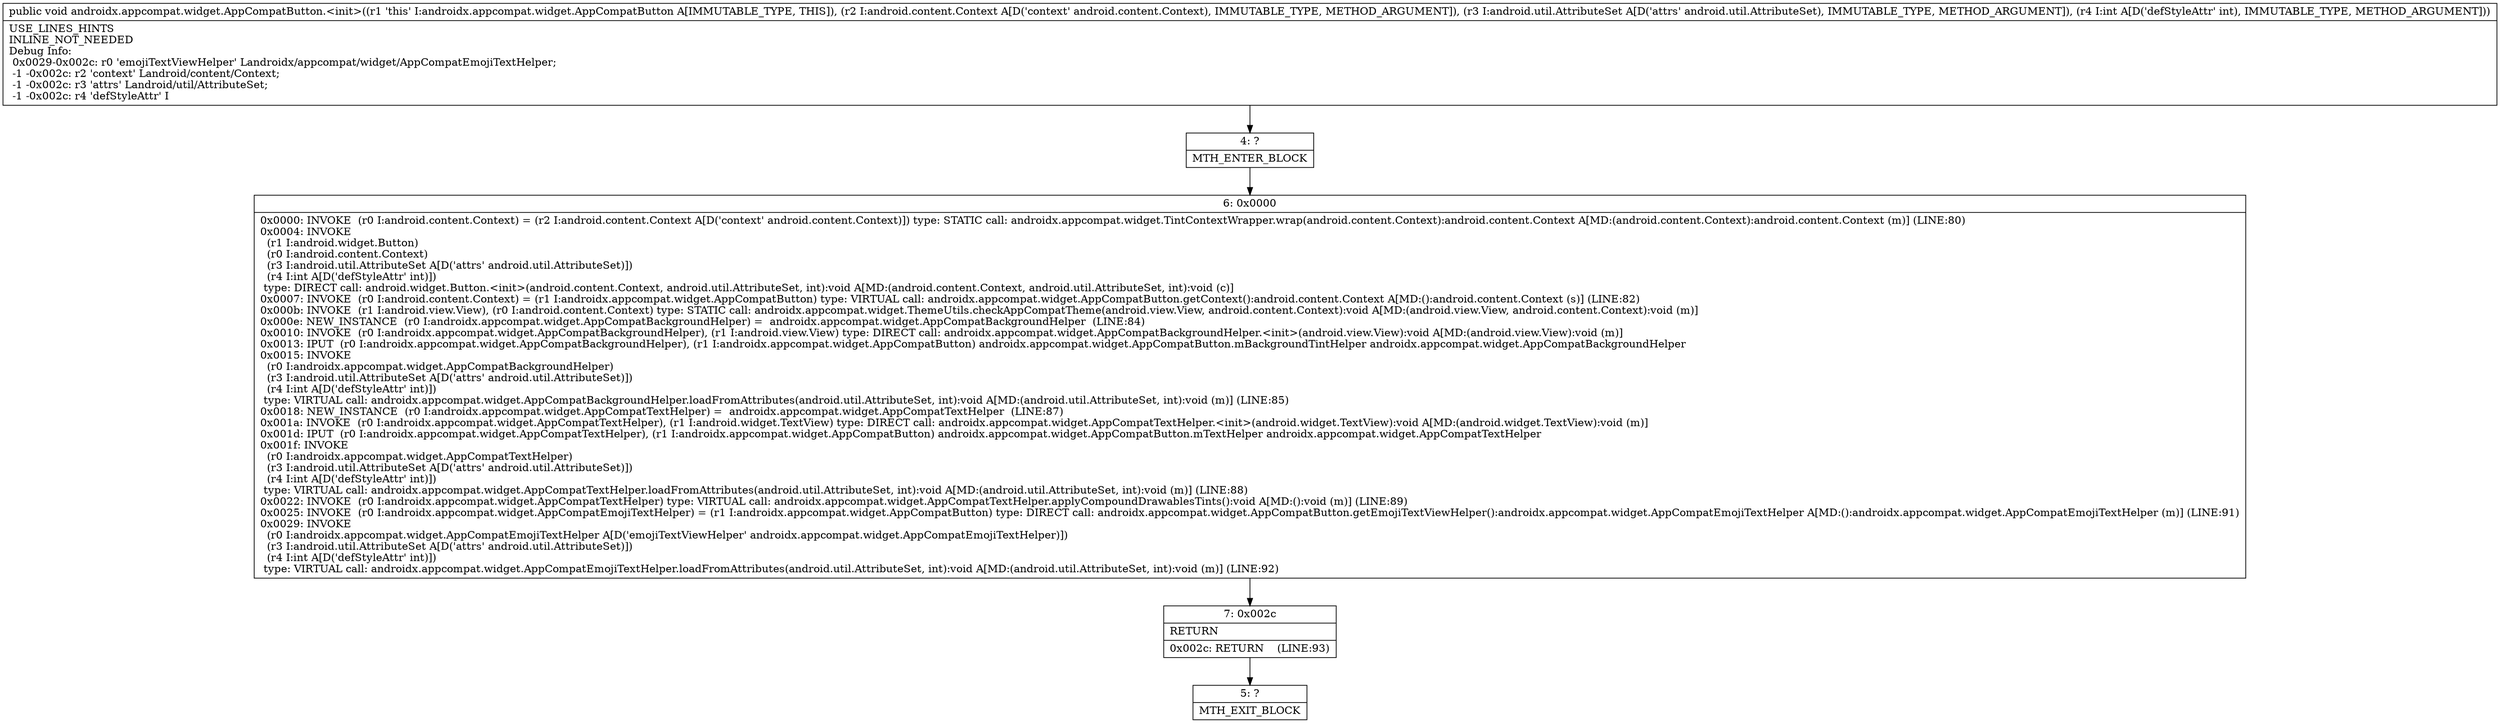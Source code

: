 digraph "CFG forandroidx.appcompat.widget.AppCompatButton.\<init\>(Landroid\/content\/Context;Landroid\/util\/AttributeSet;I)V" {
Node_4 [shape=record,label="{4\:\ ?|MTH_ENTER_BLOCK\l}"];
Node_6 [shape=record,label="{6\:\ 0x0000|0x0000: INVOKE  (r0 I:android.content.Context) = (r2 I:android.content.Context A[D('context' android.content.Context)]) type: STATIC call: androidx.appcompat.widget.TintContextWrapper.wrap(android.content.Context):android.content.Context A[MD:(android.content.Context):android.content.Context (m)] (LINE:80)\l0x0004: INVOKE  \l  (r1 I:android.widget.Button)\l  (r0 I:android.content.Context)\l  (r3 I:android.util.AttributeSet A[D('attrs' android.util.AttributeSet)])\l  (r4 I:int A[D('defStyleAttr' int)])\l type: DIRECT call: android.widget.Button.\<init\>(android.content.Context, android.util.AttributeSet, int):void A[MD:(android.content.Context, android.util.AttributeSet, int):void (c)]\l0x0007: INVOKE  (r0 I:android.content.Context) = (r1 I:androidx.appcompat.widget.AppCompatButton) type: VIRTUAL call: androidx.appcompat.widget.AppCompatButton.getContext():android.content.Context A[MD:():android.content.Context (s)] (LINE:82)\l0x000b: INVOKE  (r1 I:android.view.View), (r0 I:android.content.Context) type: STATIC call: androidx.appcompat.widget.ThemeUtils.checkAppCompatTheme(android.view.View, android.content.Context):void A[MD:(android.view.View, android.content.Context):void (m)]\l0x000e: NEW_INSTANCE  (r0 I:androidx.appcompat.widget.AppCompatBackgroundHelper) =  androidx.appcompat.widget.AppCompatBackgroundHelper  (LINE:84)\l0x0010: INVOKE  (r0 I:androidx.appcompat.widget.AppCompatBackgroundHelper), (r1 I:android.view.View) type: DIRECT call: androidx.appcompat.widget.AppCompatBackgroundHelper.\<init\>(android.view.View):void A[MD:(android.view.View):void (m)]\l0x0013: IPUT  (r0 I:androidx.appcompat.widget.AppCompatBackgroundHelper), (r1 I:androidx.appcompat.widget.AppCompatButton) androidx.appcompat.widget.AppCompatButton.mBackgroundTintHelper androidx.appcompat.widget.AppCompatBackgroundHelper \l0x0015: INVOKE  \l  (r0 I:androidx.appcompat.widget.AppCompatBackgroundHelper)\l  (r3 I:android.util.AttributeSet A[D('attrs' android.util.AttributeSet)])\l  (r4 I:int A[D('defStyleAttr' int)])\l type: VIRTUAL call: androidx.appcompat.widget.AppCompatBackgroundHelper.loadFromAttributes(android.util.AttributeSet, int):void A[MD:(android.util.AttributeSet, int):void (m)] (LINE:85)\l0x0018: NEW_INSTANCE  (r0 I:androidx.appcompat.widget.AppCompatTextHelper) =  androidx.appcompat.widget.AppCompatTextHelper  (LINE:87)\l0x001a: INVOKE  (r0 I:androidx.appcompat.widget.AppCompatTextHelper), (r1 I:android.widget.TextView) type: DIRECT call: androidx.appcompat.widget.AppCompatTextHelper.\<init\>(android.widget.TextView):void A[MD:(android.widget.TextView):void (m)]\l0x001d: IPUT  (r0 I:androidx.appcompat.widget.AppCompatTextHelper), (r1 I:androidx.appcompat.widget.AppCompatButton) androidx.appcompat.widget.AppCompatButton.mTextHelper androidx.appcompat.widget.AppCompatTextHelper \l0x001f: INVOKE  \l  (r0 I:androidx.appcompat.widget.AppCompatTextHelper)\l  (r3 I:android.util.AttributeSet A[D('attrs' android.util.AttributeSet)])\l  (r4 I:int A[D('defStyleAttr' int)])\l type: VIRTUAL call: androidx.appcompat.widget.AppCompatTextHelper.loadFromAttributes(android.util.AttributeSet, int):void A[MD:(android.util.AttributeSet, int):void (m)] (LINE:88)\l0x0022: INVOKE  (r0 I:androidx.appcompat.widget.AppCompatTextHelper) type: VIRTUAL call: androidx.appcompat.widget.AppCompatTextHelper.applyCompoundDrawablesTints():void A[MD:():void (m)] (LINE:89)\l0x0025: INVOKE  (r0 I:androidx.appcompat.widget.AppCompatEmojiTextHelper) = (r1 I:androidx.appcompat.widget.AppCompatButton) type: DIRECT call: androidx.appcompat.widget.AppCompatButton.getEmojiTextViewHelper():androidx.appcompat.widget.AppCompatEmojiTextHelper A[MD:():androidx.appcompat.widget.AppCompatEmojiTextHelper (m)] (LINE:91)\l0x0029: INVOKE  \l  (r0 I:androidx.appcompat.widget.AppCompatEmojiTextHelper A[D('emojiTextViewHelper' androidx.appcompat.widget.AppCompatEmojiTextHelper)])\l  (r3 I:android.util.AttributeSet A[D('attrs' android.util.AttributeSet)])\l  (r4 I:int A[D('defStyleAttr' int)])\l type: VIRTUAL call: androidx.appcompat.widget.AppCompatEmojiTextHelper.loadFromAttributes(android.util.AttributeSet, int):void A[MD:(android.util.AttributeSet, int):void (m)] (LINE:92)\l}"];
Node_7 [shape=record,label="{7\:\ 0x002c|RETURN\l|0x002c: RETURN    (LINE:93)\l}"];
Node_5 [shape=record,label="{5\:\ ?|MTH_EXIT_BLOCK\l}"];
MethodNode[shape=record,label="{public void androidx.appcompat.widget.AppCompatButton.\<init\>((r1 'this' I:androidx.appcompat.widget.AppCompatButton A[IMMUTABLE_TYPE, THIS]), (r2 I:android.content.Context A[D('context' android.content.Context), IMMUTABLE_TYPE, METHOD_ARGUMENT]), (r3 I:android.util.AttributeSet A[D('attrs' android.util.AttributeSet), IMMUTABLE_TYPE, METHOD_ARGUMENT]), (r4 I:int A[D('defStyleAttr' int), IMMUTABLE_TYPE, METHOD_ARGUMENT]))  | USE_LINES_HINTS\lINLINE_NOT_NEEDED\lDebug Info:\l  0x0029\-0x002c: r0 'emojiTextViewHelper' Landroidx\/appcompat\/widget\/AppCompatEmojiTextHelper;\l  \-1 \-0x002c: r2 'context' Landroid\/content\/Context;\l  \-1 \-0x002c: r3 'attrs' Landroid\/util\/AttributeSet;\l  \-1 \-0x002c: r4 'defStyleAttr' I\l}"];
MethodNode -> Node_4;Node_4 -> Node_6;
Node_6 -> Node_7;
Node_7 -> Node_5;
}

